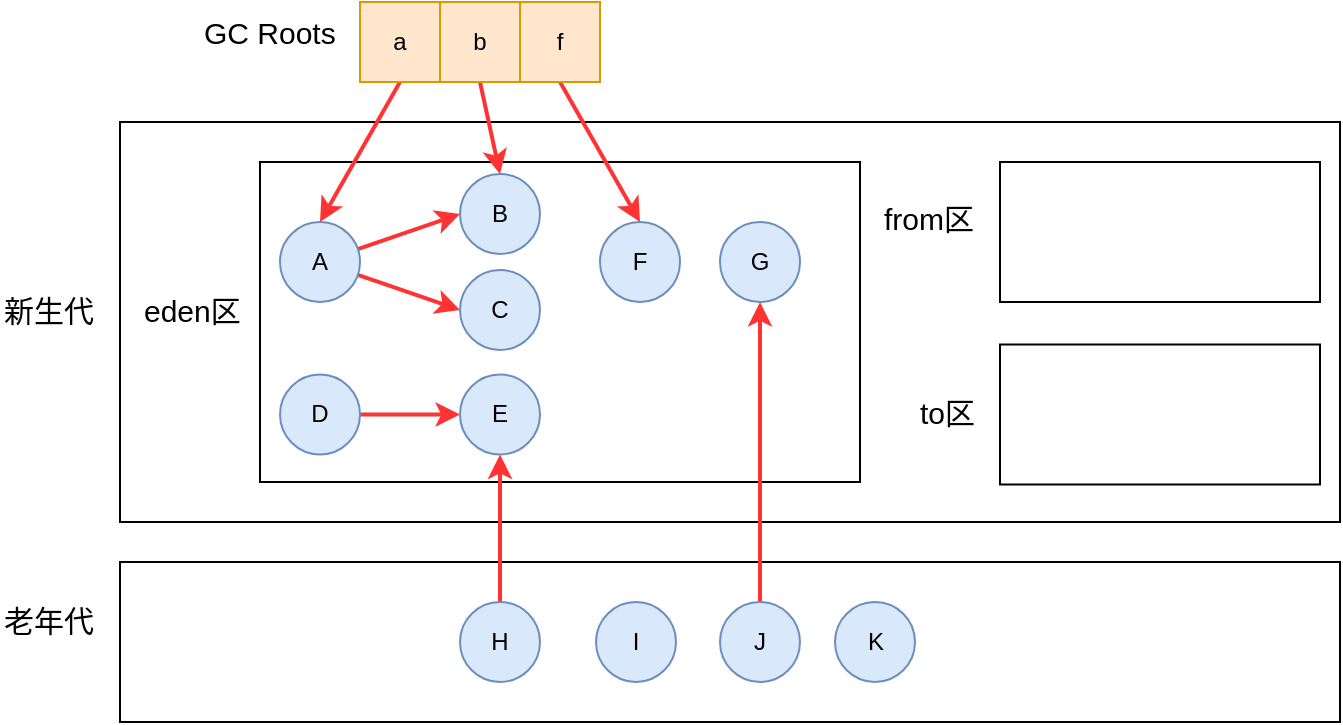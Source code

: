 <mxfile version="15.9.1" type="github">
  <diagram id="aEH5jACzizUmpTFPgsy2" name="Page-1">
    <mxGraphModel dx="782" dy="-1902" grid="1" gridSize="10" guides="1" tooltips="1" connect="1" arrows="1" fold="1" page="1" pageScale="1" pageWidth="827" pageHeight="1169" math="0" shadow="0">
      <root>
        <mxCell id="0" />
        <mxCell id="1" parent="0" />
        <mxCell id="94sb1XKq-b2Q2E7zpPsR-17" value="&lt;div style=&quot;text-align: right&quot;&gt;&lt;span style=&quot;font-size: 15px&quot;&gt;老年代&lt;/span&gt;&lt;/div&gt;" style="text;whiteSpace=wrap;html=1;" vertex="1" parent="1">
          <mxGeometry x="60" y="2653.75" width="50" height="32.5" as="geometry" />
        </mxCell>
        <mxCell id="94sb1XKq-b2Q2E7zpPsR-19" value="" style="rounded=0;whiteSpace=wrap;html=1;fillColor=none;" vertex="1" parent="1">
          <mxGeometry x="120" y="2420" width="610" height="200" as="geometry" />
        </mxCell>
        <mxCell id="94sb1XKq-b2Q2E7zpPsR-20" value="&lt;div style=&quot;text-align: right&quot;&gt;&lt;span style=&quot;font-size: 15px&quot;&gt;新生代&lt;/span&gt;&lt;/div&gt;" style="text;whiteSpace=wrap;html=1;" vertex="1" parent="1">
          <mxGeometry x="60" y="2498.75" width="50" height="32.5" as="geometry" />
        </mxCell>
        <mxCell id="94sb1XKq-b2Q2E7zpPsR-21" value="&lt;div style=&quot;text-align: right&quot;&gt;&lt;span style=&quot;font-size: 15px&quot;&gt;eden区&lt;/span&gt;&lt;/div&gt;" style="text;whiteSpace=wrap;html=1;" vertex="1" parent="1">
          <mxGeometry x="130" y="2498.75" width="55" height="32.5" as="geometry" />
        </mxCell>
        <mxCell id="94sb1XKq-b2Q2E7zpPsR-30" value="&lt;div style=&quot;text-align: right&quot;&gt;&lt;span style=&quot;font-size: 15px&quot;&gt;from区&lt;/span&gt;&lt;/div&gt;" style="text;whiteSpace=wrap;html=1;" vertex="1" parent="1">
          <mxGeometry x="500" y="2453.13" width="47.5" height="32.5" as="geometry" />
        </mxCell>
        <mxCell id="94sb1XKq-b2Q2E7zpPsR-31" value="&lt;div style=&quot;text-align: right&quot;&gt;&lt;span style=&quot;font-size: 15px&quot;&gt;to区&lt;/span&gt;&lt;/div&gt;" style="text;whiteSpace=wrap;html=1;" vertex="1" parent="1">
          <mxGeometry x="517.5" y="2550" width="30" height="32.5" as="geometry" />
        </mxCell>
        <mxCell id="94sb1XKq-b2Q2E7zpPsR-56" value="" style="rounded=0;whiteSpace=wrap;html=1;" vertex="1" parent="1">
          <mxGeometry x="120" y="2640" width="610" height="80" as="geometry" />
        </mxCell>
        <mxCell id="94sb1XKq-b2Q2E7zpPsR-57" value="" style="rounded=0;whiteSpace=wrap;html=1;" vertex="1" parent="1">
          <mxGeometry x="560" y="2440" width="160" height="70" as="geometry" />
        </mxCell>
        <mxCell id="94sb1XKq-b2Q2E7zpPsR-58" value="" style="rounded=0;whiteSpace=wrap;html=1;" vertex="1" parent="1">
          <mxGeometry x="560" y="2531.25" width="160" height="70" as="geometry" />
        </mxCell>
        <mxCell id="94sb1XKq-b2Q2E7zpPsR-71" value="" style="rounded=0;whiteSpace=wrap;html=1;" vertex="1" parent="1">
          <mxGeometry x="190" y="2440" width="300" height="160" as="geometry" />
        </mxCell>
        <mxCell id="94sb1XKq-b2Q2E7zpPsR-75" value="" style="rounded=0;orthogonalLoop=1;jettySize=auto;html=1;strokeColor=#FF3333;strokeWidth=2;entryX=0;entryY=0.5;entryDx=0;entryDy=0;" edge="1" parent="1" source="94sb1XKq-b2Q2E7zpPsR-73" target="94sb1XKq-b2Q2E7zpPsR-74">
          <mxGeometry relative="1" as="geometry" />
        </mxCell>
        <mxCell id="94sb1XKq-b2Q2E7zpPsR-78" style="rounded=0;orthogonalLoop=1;jettySize=auto;html=1;entryX=0;entryY=0.5;entryDx=0;entryDy=0;strokeColor=#FF3333;strokeWidth=2;" edge="1" parent="1" source="94sb1XKq-b2Q2E7zpPsR-73" target="94sb1XKq-b2Q2E7zpPsR-76">
          <mxGeometry relative="1" as="geometry" />
        </mxCell>
        <mxCell id="94sb1XKq-b2Q2E7zpPsR-73" value="A" style="ellipse;whiteSpace=wrap;html=1;aspect=fixed;fillColor=#dae8fc;strokeColor=#6c8ebf;" vertex="1" parent="1">
          <mxGeometry x="200" y="2470" width="40" height="40" as="geometry" />
        </mxCell>
        <mxCell id="94sb1XKq-b2Q2E7zpPsR-74" value="B" style="ellipse;whiteSpace=wrap;html=1;aspect=fixed;fillColor=#dae8fc;strokeColor=#6c8ebf;" vertex="1" parent="1">
          <mxGeometry x="290" y="2446" width="40" height="40" as="geometry" />
        </mxCell>
        <mxCell id="94sb1XKq-b2Q2E7zpPsR-76" value="C" style="ellipse;whiteSpace=wrap;html=1;aspect=fixed;fillColor=#dae8fc;strokeColor=#6c8ebf;" vertex="1" parent="1">
          <mxGeometry x="290" y="2494" width="40" height="40" as="geometry" />
        </mxCell>
        <mxCell id="94sb1XKq-b2Q2E7zpPsR-82" value="" style="edgeStyle=none;rounded=0;orthogonalLoop=1;jettySize=auto;html=1;strokeColor=#FF3333;strokeWidth=2;" edge="1" parent="1" source="94sb1XKq-b2Q2E7zpPsR-79" target="94sb1XKq-b2Q2E7zpPsR-81">
          <mxGeometry relative="1" as="geometry" />
        </mxCell>
        <mxCell id="94sb1XKq-b2Q2E7zpPsR-79" value="D" style="ellipse;whiteSpace=wrap;html=1;aspect=fixed;fillColor=#dae8fc;strokeColor=#6c8ebf;" vertex="1" parent="1">
          <mxGeometry x="200" y="2546.25" width="40" height="40" as="geometry" />
        </mxCell>
        <mxCell id="94sb1XKq-b2Q2E7zpPsR-81" value="E" style="ellipse;whiteSpace=wrap;html=1;aspect=fixed;fillColor=#dae8fc;strokeColor=#6c8ebf;" vertex="1" parent="1">
          <mxGeometry x="290" y="2546.25" width="40" height="40" as="geometry" />
        </mxCell>
        <mxCell id="94sb1XKq-b2Q2E7zpPsR-83" value="F" style="ellipse;whiteSpace=wrap;html=1;aspect=fixed;fillColor=#dae8fc;strokeColor=#6c8ebf;" vertex="1" parent="1">
          <mxGeometry x="360" y="2470" width="40" height="40" as="geometry" />
        </mxCell>
        <mxCell id="94sb1XKq-b2Q2E7zpPsR-84" value="G" style="ellipse;whiteSpace=wrap;html=1;aspect=fixed;fillColor=#dae8fc;strokeColor=#6c8ebf;" vertex="1" parent="1">
          <mxGeometry x="420" y="2470" width="40" height="40" as="geometry" />
        </mxCell>
        <mxCell id="94sb1XKq-b2Q2E7zpPsR-89" value="" style="edgeStyle=none;rounded=0;orthogonalLoop=1;jettySize=auto;html=1;strokeColor=#FF3333;strokeWidth=2;" edge="1" parent="1" source="94sb1XKq-b2Q2E7zpPsR-85" target="94sb1XKq-b2Q2E7zpPsR-81">
          <mxGeometry relative="1" as="geometry" />
        </mxCell>
        <mxCell id="94sb1XKq-b2Q2E7zpPsR-85" value="H" style="ellipse;whiteSpace=wrap;html=1;aspect=fixed;fillColor=#dae8fc;strokeColor=#6c8ebf;" vertex="1" parent="1">
          <mxGeometry x="290" y="2660" width="40" height="40" as="geometry" />
        </mxCell>
        <mxCell id="94sb1XKq-b2Q2E7zpPsR-86" value="I" style="ellipse;whiteSpace=wrap;html=1;aspect=fixed;fillColor=#dae8fc;strokeColor=#6c8ebf;" vertex="1" parent="1">
          <mxGeometry x="358" y="2660" width="40" height="40" as="geometry" />
        </mxCell>
        <mxCell id="94sb1XKq-b2Q2E7zpPsR-91" style="edgeStyle=none;rounded=0;orthogonalLoop=1;jettySize=auto;html=1;strokeColor=#FF3333;strokeWidth=2;entryX=0.5;entryY=1;entryDx=0;entryDy=0;" edge="1" parent="1" source="94sb1XKq-b2Q2E7zpPsR-87" target="94sb1XKq-b2Q2E7zpPsR-84">
          <mxGeometry relative="1" as="geometry" />
        </mxCell>
        <mxCell id="94sb1XKq-b2Q2E7zpPsR-87" value="J" style="ellipse;whiteSpace=wrap;html=1;aspect=fixed;fillColor=#dae8fc;strokeColor=#6c8ebf;" vertex="1" parent="1">
          <mxGeometry x="420" y="2660" width="40" height="40" as="geometry" />
        </mxCell>
        <mxCell id="94sb1XKq-b2Q2E7zpPsR-88" value="K" style="ellipse;whiteSpace=wrap;html=1;aspect=fixed;fillColor=#dae8fc;strokeColor=#6c8ebf;" vertex="1" parent="1">
          <mxGeometry x="477.5" y="2660" width="40" height="40" as="geometry" />
        </mxCell>
        <mxCell id="94sb1XKq-b2Q2E7zpPsR-92" value="&lt;div style=&quot;text-align: right&quot;&gt;&lt;span style=&quot;font-size: 15px&quot;&gt;GC Roots&lt;/span&gt;&lt;/div&gt;" style="text;whiteSpace=wrap;html=1;" vertex="1" parent="1">
          <mxGeometry x="160" y="2360" width="70" height="32.5" as="geometry" />
        </mxCell>
        <mxCell id="94sb1XKq-b2Q2E7zpPsR-99" style="edgeStyle=none;rounded=0;orthogonalLoop=1;jettySize=auto;html=1;entryX=0.5;entryY=0;entryDx=0;entryDy=0;strokeColor=#FF3333;strokeWidth=2;exitX=0.5;exitY=1;exitDx=0;exitDy=0;" edge="1" parent="1" source="94sb1XKq-b2Q2E7zpPsR-93" target="94sb1XKq-b2Q2E7zpPsR-73">
          <mxGeometry relative="1" as="geometry" />
        </mxCell>
        <mxCell id="94sb1XKq-b2Q2E7zpPsR-93" value="a" style="rounded=0;whiteSpace=wrap;html=1;fillColor=#ffe6cc;strokeColor=#d79b00;" vertex="1" parent="1">
          <mxGeometry x="240" y="2360" width="40" height="40" as="geometry" />
        </mxCell>
        <mxCell id="94sb1XKq-b2Q2E7zpPsR-100" style="edgeStyle=none;rounded=0;orthogonalLoop=1;jettySize=auto;html=1;entryX=0.5;entryY=0;entryDx=0;entryDy=0;strokeColor=#FF3333;strokeWidth=2;exitX=0.5;exitY=1;exitDx=0;exitDy=0;" edge="1" parent="1" source="94sb1XKq-b2Q2E7zpPsR-97" target="94sb1XKq-b2Q2E7zpPsR-74">
          <mxGeometry relative="1" as="geometry" />
        </mxCell>
        <mxCell id="94sb1XKq-b2Q2E7zpPsR-97" value="b" style="rounded=0;whiteSpace=wrap;html=1;fillColor=#ffe6cc;strokeColor=#d79b00;" vertex="1" parent="1">
          <mxGeometry x="280" y="2360" width="40" height="40" as="geometry" />
        </mxCell>
        <mxCell id="94sb1XKq-b2Q2E7zpPsR-102" style="edgeStyle=none;rounded=0;orthogonalLoop=1;jettySize=auto;html=1;entryX=0.5;entryY=0;entryDx=0;entryDy=0;strokeColor=#FF3333;strokeWidth=2;exitX=0.5;exitY=1;exitDx=0;exitDy=0;" edge="1" parent="1" source="94sb1XKq-b2Q2E7zpPsR-98" target="94sb1XKq-b2Q2E7zpPsR-83">
          <mxGeometry relative="1" as="geometry" />
        </mxCell>
        <mxCell id="94sb1XKq-b2Q2E7zpPsR-98" value="f" style="rounded=0;whiteSpace=wrap;html=1;fillColor=#ffe6cc;strokeColor=#d79b00;" vertex="1" parent="1">
          <mxGeometry x="320" y="2360" width="40" height="40" as="geometry" />
        </mxCell>
      </root>
    </mxGraphModel>
  </diagram>
</mxfile>
